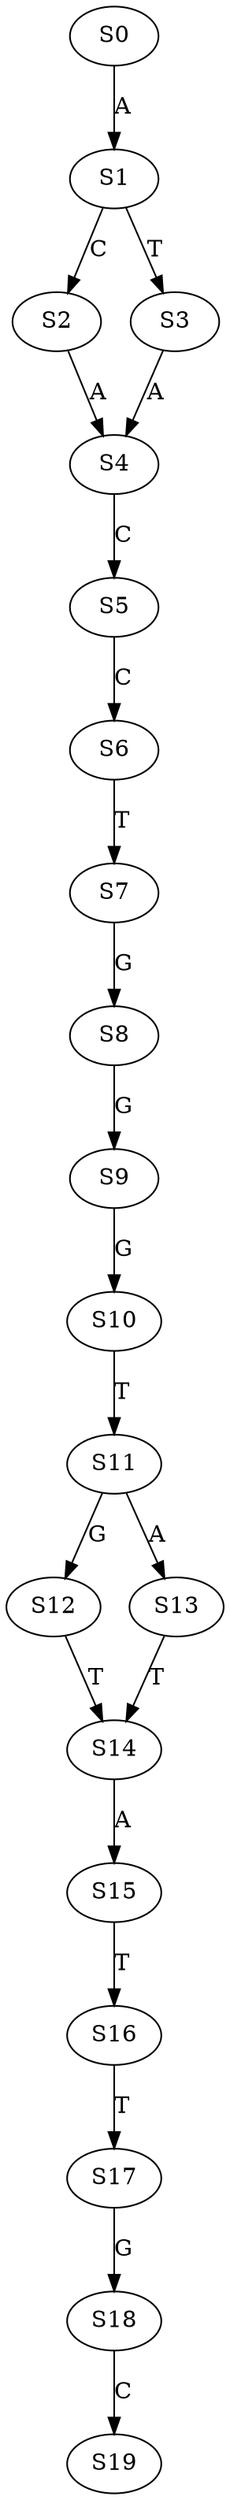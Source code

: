 strict digraph  {
	S0 -> S1 [ label = A ];
	S1 -> S2 [ label = C ];
	S1 -> S3 [ label = T ];
	S2 -> S4 [ label = A ];
	S3 -> S4 [ label = A ];
	S4 -> S5 [ label = C ];
	S5 -> S6 [ label = C ];
	S6 -> S7 [ label = T ];
	S7 -> S8 [ label = G ];
	S8 -> S9 [ label = G ];
	S9 -> S10 [ label = G ];
	S10 -> S11 [ label = T ];
	S11 -> S12 [ label = G ];
	S11 -> S13 [ label = A ];
	S12 -> S14 [ label = T ];
	S13 -> S14 [ label = T ];
	S14 -> S15 [ label = A ];
	S15 -> S16 [ label = T ];
	S16 -> S17 [ label = T ];
	S17 -> S18 [ label = G ];
	S18 -> S19 [ label = C ];
}
